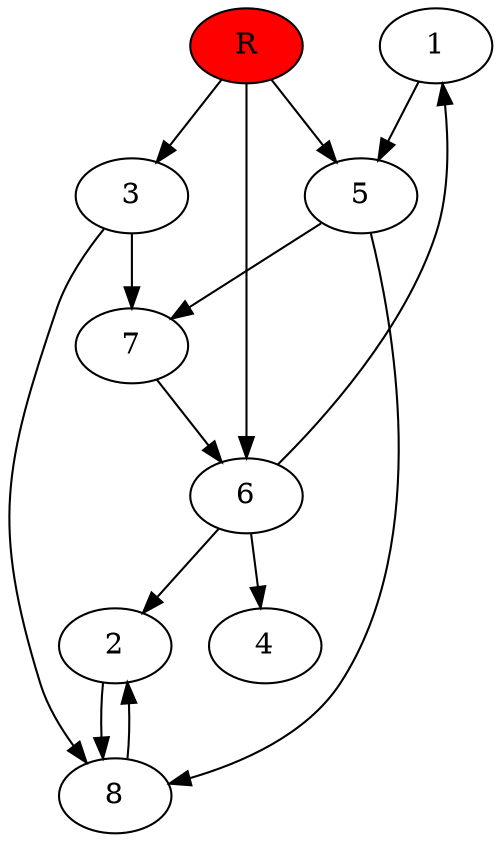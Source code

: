 digraph prb18204 {
	1
	2
	3
	4
	5
	6
	7
	8
	R [fillcolor="#ff0000" style=filled]
	1 -> 5
	2 -> 8
	3 -> 7
	3 -> 8
	5 -> 7
	5 -> 8
	6 -> 1
	6 -> 2
	6 -> 4
	7 -> 6
	8 -> 2
	R -> 3
	R -> 5
	R -> 6
}
